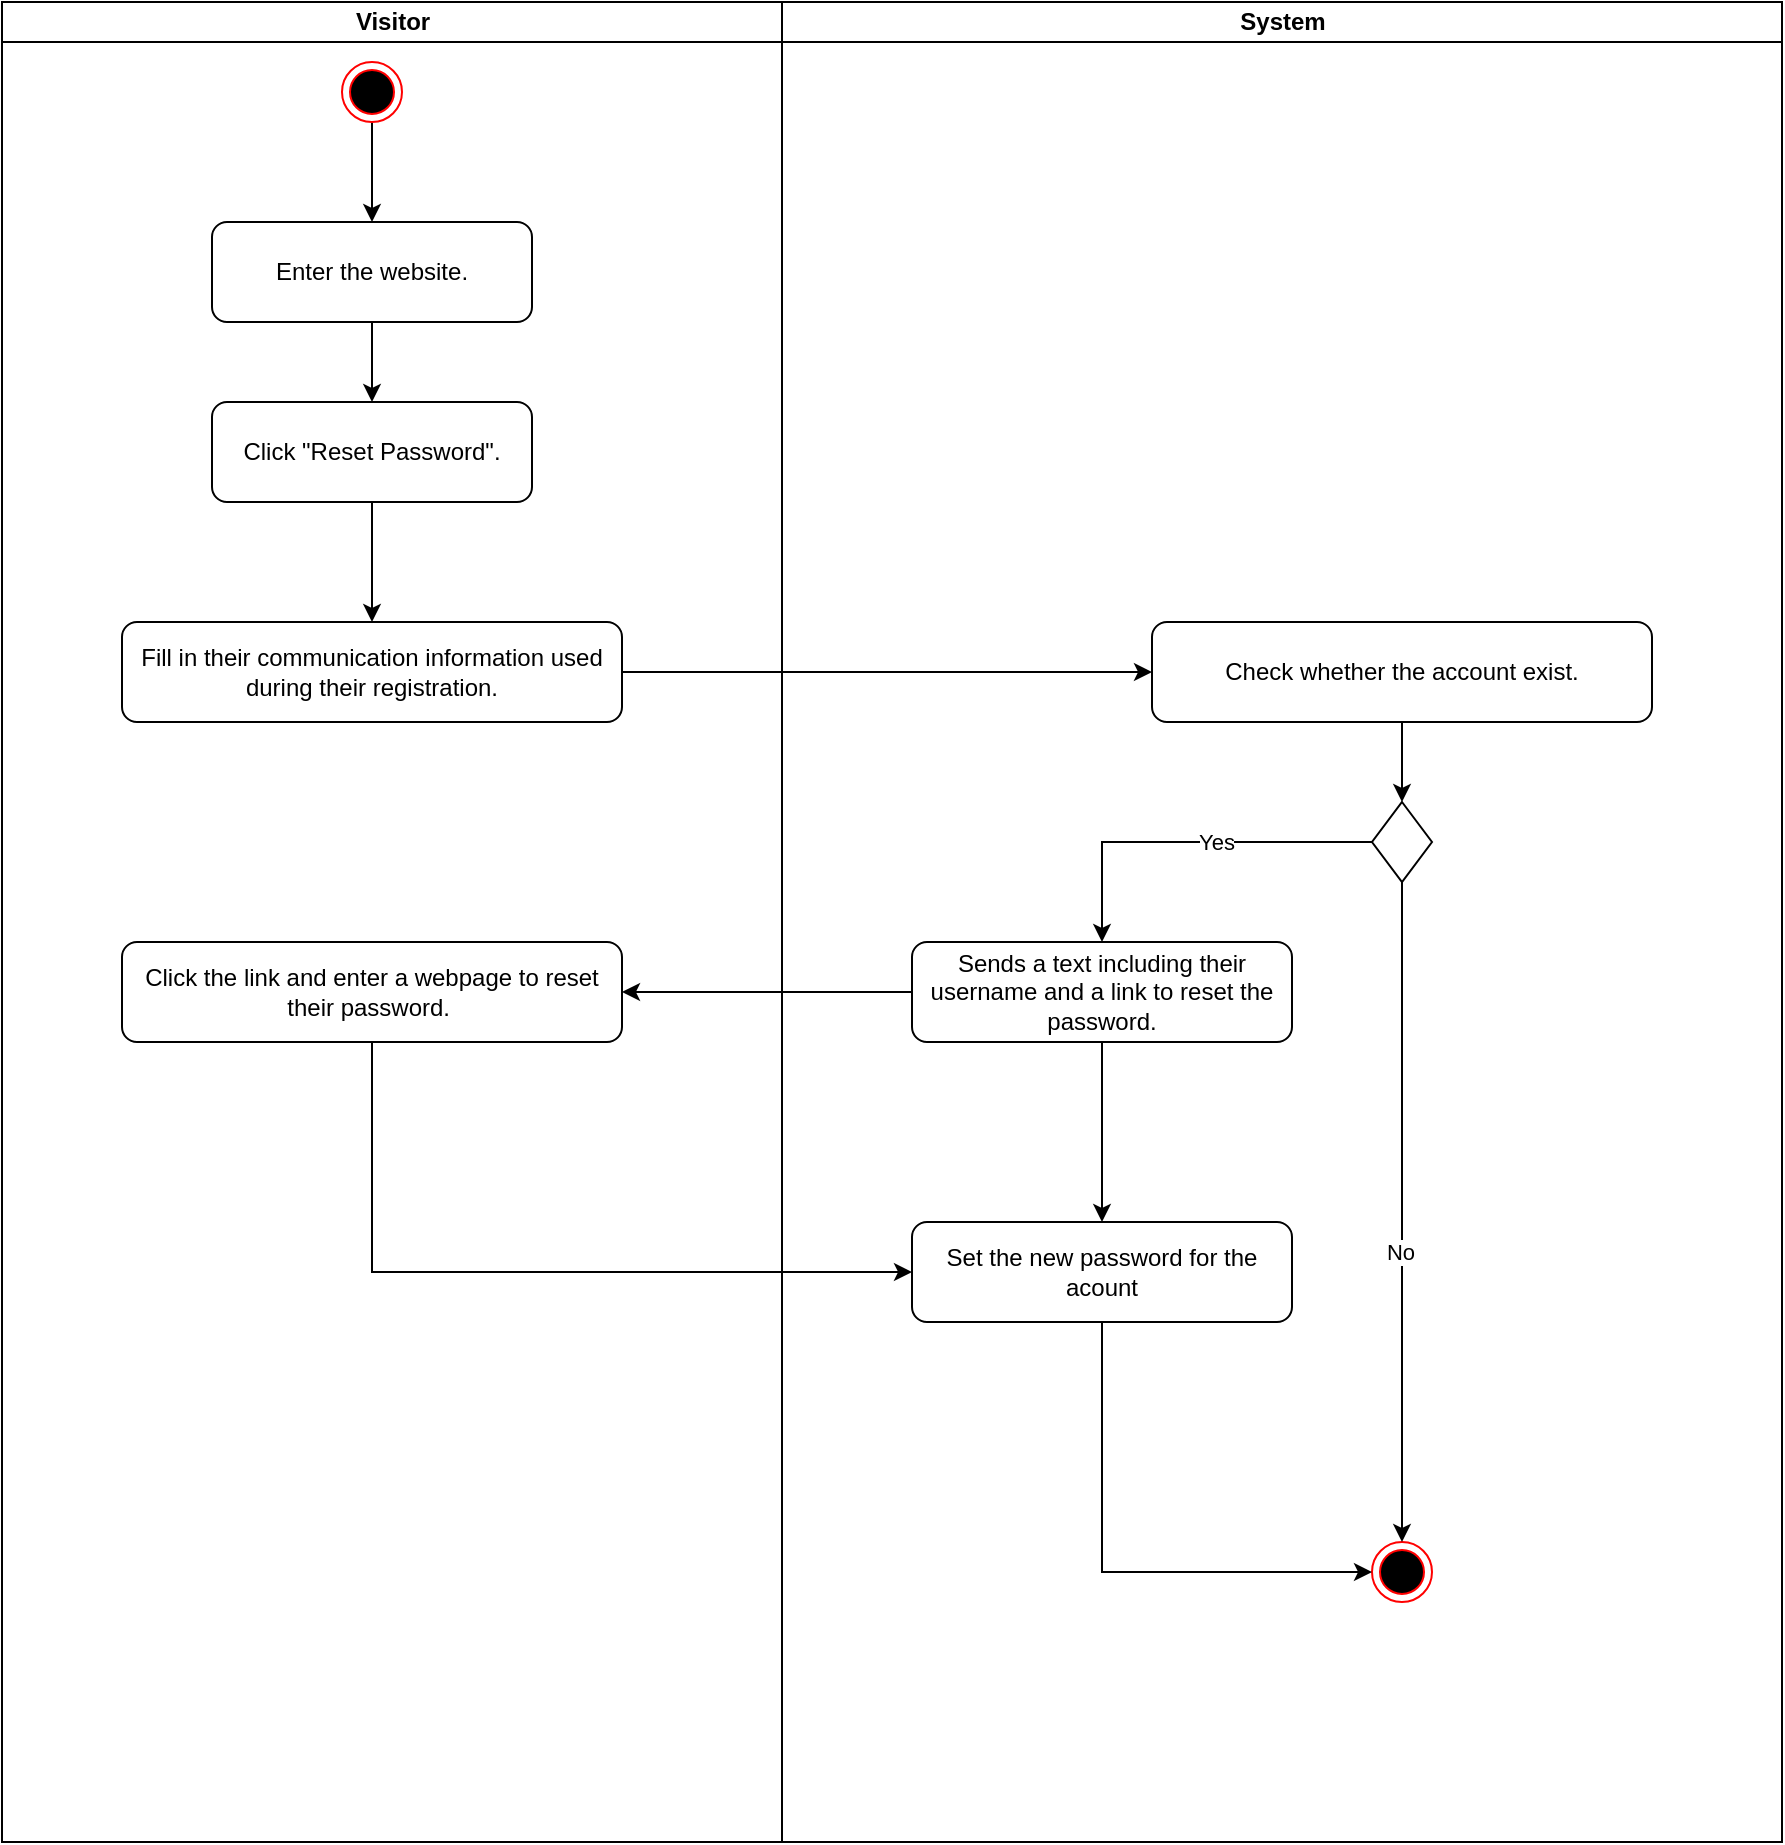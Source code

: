 <mxfile version="24.7.17">
  <diagram name="Page-1" id="T-FfSN23QufaH5tiH_a4">
    <mxGraphModel dx="1461" dy="776" grid="1" gridSize="10" guides="1" tooltips="1" connect="1" arrows="1" fold="1" page="1" pageScale="1" pageWidth="827" pageHeight="1169" math="0" shadow="0">
      <root>
        <mxCell id="0" />
        <mxCell id="1" parent="0" />
        <mxCell id="AahPi93fjwL1y0TYgw03-42" value="Visitor" style="swimlane;html=1;startSize=20;" parent="1" vertex="1">
          <mxGeometry x="200" y="60" width="390" height="920" as="geometry" />
        </mxCell>
        <mxCell id="AahPi93fjwL1y0TYgw03-43" style="edgeStyle=orthogonalEdgeStyle;rounded=0;orthogonalLoop=1;jettySize=auto;html=1;exitX=0.5;exitY=1;exitDx=0;exitDy=0;entryX=0.5;entryY=0;entryDx=0;entryDy=0;" parent="AahPi93fjwL1y0TYgw03-42" source="AahPi93fjwL1y0TYgw03-44" target="AahPi93fjwL1y0TYgw03-46" edge="1">
          <mxGeometry relative="1" as="geometry" />
        </mxCell>
        <mxCell id="AahPi93fjwL1y0TYgw03-44" value="Enter the website." style="rounded=1;whiteSpace=wrap;html=1;" parent="AahPi93fjwL1y0TYgw03-42" vertex="1">
          <mxGeometry x="105" y="110" width="160" height="50" as="geometry" />
        </mxCell>
        <mxCell id="AahPi93fjwL1y0TYgw03-45" style="edgeStyle=orthogonalEdgeStyle;rounded=0;orthogonalLoop=1;jettySize=auto;html=1;exitX=0.5;exitY=1;exitDx=0;exitDy=0;entryX=0.5;entryY=0;entryDx=0;entryDy=0;" parent="AahPi93fjwL1y0TYgw03-42" source="AahPi93fjwL1y0TYgw03-46" target="AahPi93fjwL1y0TYgw03-47" edge="1">
          <mxGeometry relative="1" as="geometry" />
        </mxCell>
        <mxCell id="AahPi93fjwL1y0TYgw03-46" value="Click &quot;Reset Password&quot;." style="rounded=1;whiteSpace=wrap;html=1;" parent="AahPi93fjwL1y0TYgw03-42" vertex="1">
          <mxGeometry x="105" y="200" width="160" height="50" as="geometry" />
        </mxCell>
        <mxCell id="AahPi93fjwL1y0TYgw03-55" style="edgeStyle=orthogonalEdgeStyle;rounded=0;orthogonalLoop=1;jettySize=auto;html=1;" parent="AahPi93fjwL1y0TYgw03-42" source="AahPi93fjwL1y0TYgw03-56" target="AahPi93fjwL1y0TYgw03-44" edge="1">
          <mxGeometry relative="1" as="geometry" />
        </mxCell>
        <mxCell id="AahPi93fjwL1y0TYgw03-47" value="Fill in their communication information used during their registration." style="rounded=1;whiteSpace=wrap;html=1;" parent="AahPi93fjwL1y0TYgw03-42" vertex="1">
          <mxGeometry x="60" y="310" width="250" height="50" as="geometry" />
        </mxCell>
        <mxCell id="AahPi93fjwL1y0TYgw03-56" value="" style="ellipse;html=1;shape=endState;fillColor=#000000;strokeColor=#ff0000;" parent="AahPi93fjwL1y0TYgw03-42" vertex="1">
          <mxGeometry x="170" y="30" width="30" height="30" as="geometry" />
        </mxCell>
        <mxCell id="Kv-dUYR7nQtk5KXshrPL-1" value="Click the link and enter a webpage to reset their password.&amp;nbsp;" style="rounded=1;whiteSpace=wrap;html=1;" vertex="1" parent="AahPi93fjwL1y0TYgw03-42">
          <mxGeometry x="60" y="470" width="250" height="50" as="geometry" />
        </mxCell>
        <mxCell id="AahPi93fjwL1y0TYgw03-57" value="System" style="swimlane;html=1;startSize=20;" parent="1" vertex="1">
          <mxGeometry x="590" y="60" width="500" height="920" as="geometry" />
        </mxCell>
        <mxCell id="AahPi93fjwL1y0TYgw03-58" style="edgeStyle=orthogonalEdgeStyle;rounded=0;orthogonalLoop=1;jettySize=auto;html=1;entryX=0.5;entryY=0;entryDx=0;entryDy=0;" parent="AahPi93fjwL1y0TYgw03-57" source="AahPi93fjwL1y0TYgw03-59" target="AahPi93fjwL1y0TYgw03-65" edge="1">
          <mxGeometry relative="1" as="geometry" />
        </mxCell>
        <mxCell id="AahPi93fjwL1y0TYgw03-59" value="Check whether the account exist." style="rounded=1;whiteSpace=wrap;html=1;" parent="AahPi93fjwL1y0TYgw03-57" vertex="1">
          <mxGeometry x="185" y="310" width="250" height="50" as="geometry" />
        </mxCell>
        <mxCell id="AahPi93fjwL1y0TYgw03-64" value="" style="ellipse;html=1;shape=endState;fillColor=#000000;strokeColor=#ff0000;" parent="AahPi93fjwL1y0TYgw03-57" vertex="1">
          <mxGeometry x="295" y="770" width="30" height="30" as="geometry" />
        </mxCell>
        <mxCell id="AahPi93fjwL1y0TYgw03-69" style="edgeStyle=orthogonalEdgeStyle;rounded=0;orthogonalLoop=1;jettySize=auto;html=1;entryX=0.5;entryY=0;entryDx=0;entryDy=0;" parent="AahPi93fjwL1y0TYgw03-57" source="AahPi93fjwL1y0TYgw03-65" target="AahPi93fjwL1y0TYgw03-66" edge="1">
          <mxGeometry relative="1" as="geometry" />
        </mxCell>
        <mxCell id="AahPi93fjwL1y0TYgw03-72" value="Yes" style="edgeLabel;html=1;align=center;verticalAlign=middle;resizable=0;points=[];" parent="AahPi93fjwL1y0TYgw03-69" vertex="1" connectable="0">
          <mxGeometry x="-0.15" relative="1" as="geometry">
            <mxPoint as="offset" />
          </mxGeometry>
        </mxCell>
        <mxCell id="Kv-dUYR7nQtk5KXshrPL-7" style="edgeStyle=orthogonalEdgeStyle;rounded=0;orthogonalLoop=1;jettySize=auto;html=1;exitX=0.5;exitY=1;exitDx=0;exitDy=0;" edge="1" parent="AahPi93fjwL1y0TYgw03-57" source="AahPi93fjwL1y0TYgw03-65" target="AahPi93fjwL1y0TYgw03-64">
          <mxGeometry relative="1" as="geometry" />
        </mxCell>
        <mxCell id="Kv-dUYR7nQtk5KXshrPL-8" value="No" style="edgeLabel;html=1;align=center;verticalAlign=middle;resizable=0;points=[];" vertex="1" connectable="0" parent="Kv-dUYR7nQtk5KXshrPL-7">
          <mxGeometry x="0.119" y="-1" relative="1" as="geometry">
            <mxPoint as="offset" />
          </mxGeometry>
        </mxCell>
        <mxCell id="AahPi93fjwL1y0TYgw03-65" value="" style="rhombus;whiteSpace=wrap;html=1;" parent="AahPi93fjwL1y0TYgw03-57" vertex="1">
          <mxGeometry x="295" y="400" width="30" height="40" as="geometry" />
        </mxCell>
        <mxCell id="Kv-dUYR7nQtk5KXshrPL-5" style="edgeStyle=orthogonalEdgeStyle;rounded=0;orthogonalLoop=1;jettySize=auto;html=1;exitX=0.5;exitY=1;exitDx=0;exitDy=0;entryX=0.5;entryY=0;entryDx=0;entryDy=0;" edge="1" parent="AahPi93fjwL1y0TYgw03-57" source="AahPi93fjwL1y0TYgw03-66" target="Kv-dUYR7nQtk5KXshrPL-4">
          <mxGeometry relative="1" as="geometry" />
        </mxCell>
        <mxCell id="AahPi93fjwL1y0TYgw03-66" value="Sends a text including their username and a link to reset the password." style="rounded=1;whiteSpace=wrap;html=1;" parent="AahPi93fjwL1y0TYgw03-57" vertex="1">
          <mxGeometry x="65" y="470" width="190" height="50" as="geometry" />
        </mxCell>
        <mxCell id="Kv-dUYR7nQtk5KXshrPL-9" style="edgeStyle=orthogonalEdgeStyle;rounded=0;orthogonalLoop=1;jettySize=auto;html=1;exitX=0.5;exitY=1;exitDx=0;exitDy=0;entryX=0;entryY=0.5;entryDx=0;entryDy=0;" edge="1" parent="AahPi93fjwL1y0TYgw03-57" source="Kv-dUYR7nQtk5KXshrPL-4" target="AahPi93fjwL1y0TYgw03-64">
          <mxGeometry relative="1" as="geometry" />
        </mxCell>
        <mxCell id="Kv-dUYR7nQtk5KXshrPL-4" value="Set the new password for the acount" style="rounded=1;whiteSpace=wrap;html=1;" vertex="1" parent="AahPi93fjwL1y0TYgw03-57">
          <mxGeometry x="65" y="610" width="190" height="50" as="geometry" />
        </mxCell>
        <mxCell id="AahPi93fjwL1y0TYgw03-68" style="edgeStyle=orthogonalEdgeStyle;rounded=0;orthogonalLoop=1;jettySize=auto;html=1;" parent="1" source="AahPi93fjwL1y0TYgw03-47" target="AahPi93fjwL1y0TYgw03-59" edge="1">
          <mxGeometry relative="1" as="geometry" />
        </mxCell>
        <mxCell id="Kv-dUYR7nQtk5KXshrPL-2" style="edgeStyle=orthogonalEdgeStyle;rounded=0;orthogonalLoop=1;jettySize=auto;html=1;" edge="1" parent="1" source="AahPi93fjwL1y0TYgw03-66" target="Kv-dUYR7nQtk5KXshrPL-1">
          <mxGeometry relative="1" as="geometry" />
        </mxCell>
        <mxCell id="Kv-dUYR7nQtk5KXshrPL-6" style="edgeStyle=orthogonalEdgeStyle;rounded=0;orthogonalLoop=1;jettySize=auto;html=1;exitX=0.5;exitY=1;exitDx=0;exitDy=0;entryX=0;entryY=0.5;entryDx=0;entryDy=0;" edge="1" parent="1" source="Kv-dUYR7nQtk5KXshrPL-1" target="Kv-dUYR7nQtk5KXshrPL-4">
          <mxGeometry relative="1" as="geometry" />
        </mxCell>
      </root>
    </mxGraphModel>
  </diagram>
</mxfile>
